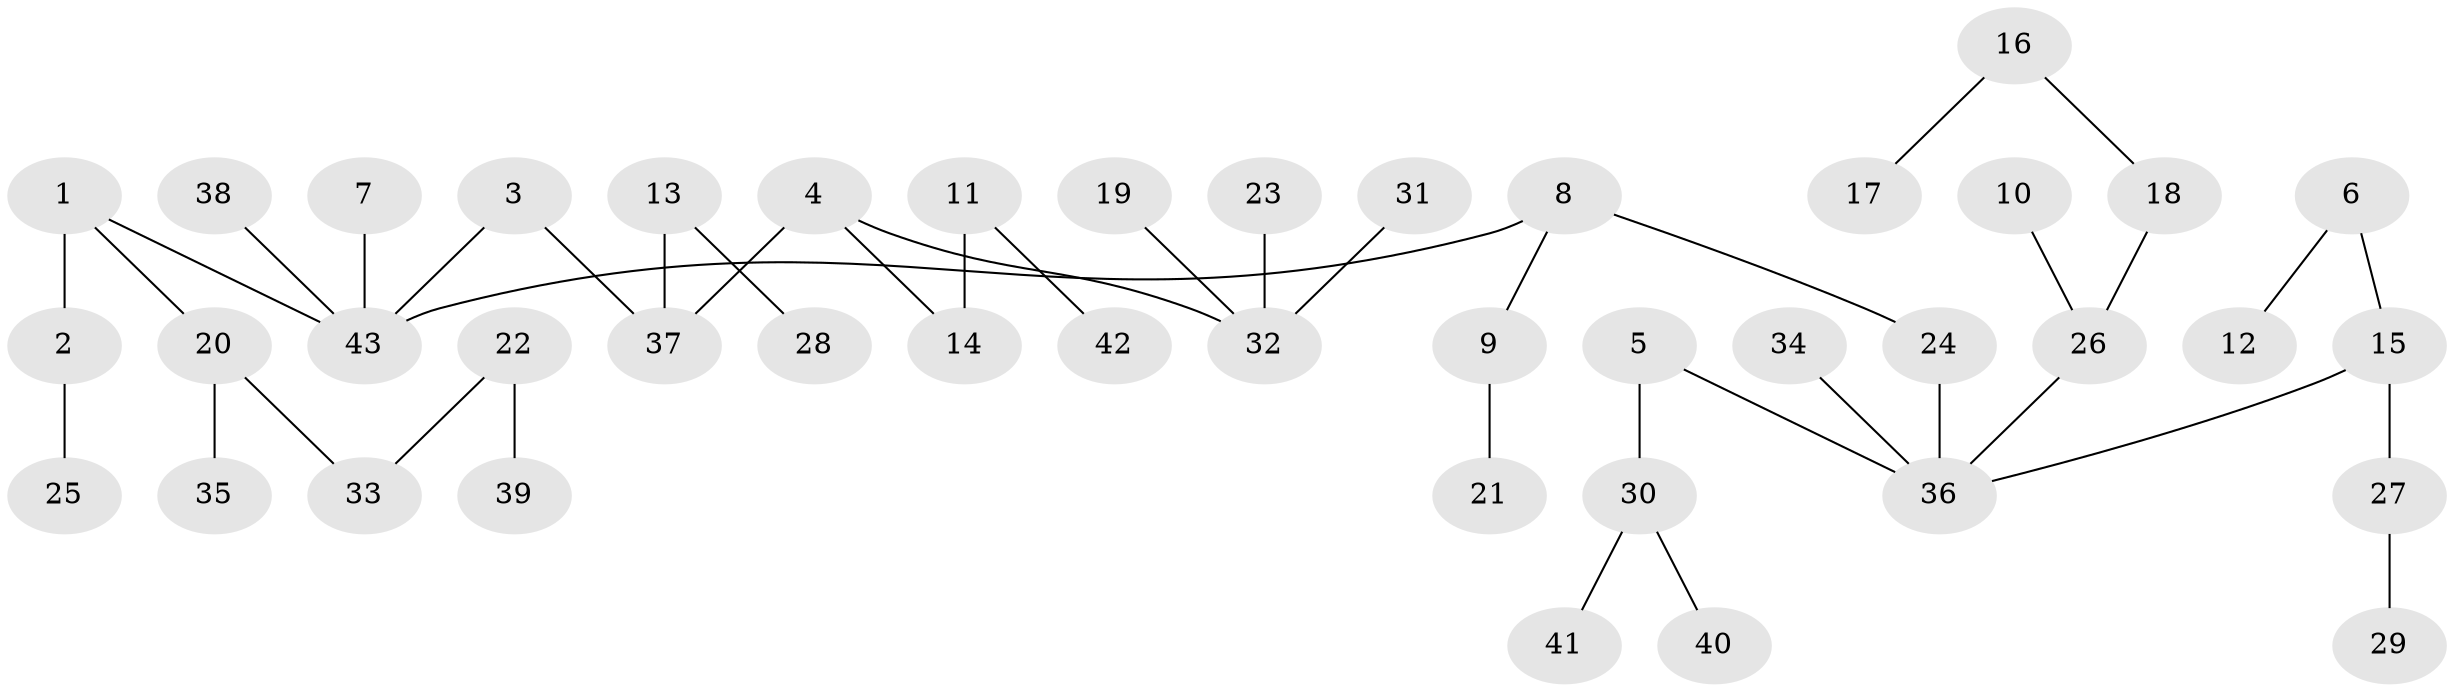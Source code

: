 // original degree distribution, {3: 0.13953488372093023, 7: 0.011627906976744186, 4: 0.05813953488372093, 2: 0.2558139534883721, 5: 0.03488372093023256, 6: 0.011627906976744186, 1: 0.4883720930232558}
// Generated by graph-tools (version 1.1) at 2025/02/03/09/25 03:02:19]
// undirected, 43 vertices, 42 edges
graph export_dot {
graph [start="1"]
  node [color=gray90,style=filled];
  1;
  2;
  3;
  4;
  5;
  6;
  7;
  8;
  9;
  10;
  11;
  12;
  13;
  14;
  15;
  16;
  17;
  18;
  19;
  20;
  21;
  22;
  23;
  24;
  25;
  26;
  27;
  28;
  29;
  30;
  31;
  32;
  33;
  34;
  35;
  36;
  37;
  38;
  39;
  40;
  41;
  42;
  43;
  1 -- 2 [weight=1.0];
  1 -- 20 [weight=1.0];
  1 -- 43 [weight=1.0];
  2 -- 25 [weight=1.0];
  3 -- 37 [weight=1.0];
  3 -- 43 [weight=1.0];
  4 -- 14 [weight=1.0];
  4 -- 32 [weight=1.0];
  4 -- 37 [weight=1.0];
  5 -- 30 [weight=1.0];
  5 -- 36 [weight=1.0];
  6 -- 12 [weight=1.0];
  6 -- 15 [weight=1.0];
  7 -- 43 [weight=1.0];
  8 -- 9 [weight=1.0];
  8 -- 24 [weight=1.0];
  8 -- 43 [weight=1.0];
  9 -- 21 [weight=1.0];
  10 -- 26 [weight=1.0];
  11 -- 14 [weight=1.0];
  11 -- 42 [weight=1.0];
  13 -- 28 [weight=1.0];
  13 -- 37 [weight=1.0];
  15 -- 27 [weight=1.0];
  15 -- 36 [weight=1.0];
  16 -- 17 [weight=1.0];
  16 -- 18 [weight=1.0];
  18 -- 26 [weight=1.0];
  19 -- 32 [weight=1.0];
  20 -- 33 [weight=1.0];
  20 -- 35 [weight=1.0];
  22 -- 33 [weight=1.0];
  22 -- 39 [weight=1.0];
  23 -- 32 [weight=1.0];
  24 -- 36 [weight=1.0];
  26 -- 36 [weight=1.0];
  27 -- 29 [weight=1.0];
  30 -- 40 [weight=1.0];
  30 -- 41 [weight=1.0];
  31 -- 32 [weight=1.0];
  34 -- 36 [weight=1.0];
  38 -- 43 [weight=1.0];
}
